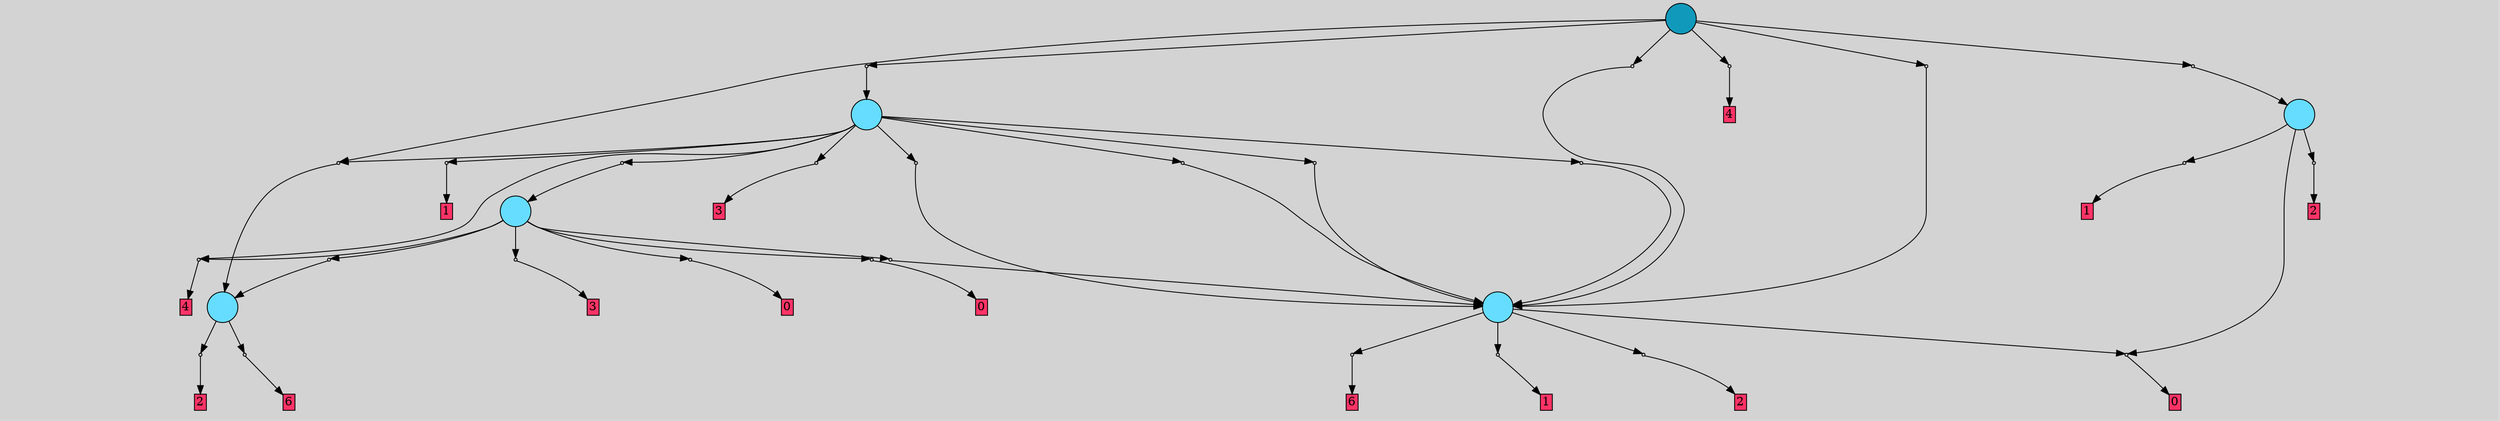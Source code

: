 // File exported with GEGELATI v1.3.1
// On the 2024-04-15 16:01:15
// With the File::TPGGraphDotExporter
digraph{
	graph[pad = "0.212, 0.055" bgcolor = lightgray]
	node[shape=circle style = filled label = ""]
		T0 [fillcolor="#66ddff"]
		T1 [fillcolor="#66ddff"]
		T2 [fillcolor="#66ddff"]
		T3 [fillcolor="#66ddff"]
		T4 [fillcolor="#66ddff"]
		T5 [fillcolor="#1199bb"]
		P0 [fillcolor="#cccccc" shape=point] //
		I0 [shape=box style=invis label="4|0&1|2#2|2#1|6#3|5&#92;n"]
		P0 -> I0[style=invis]
		A0 [fillcolor="#ff3366" shape=box margin=0.03 width=0 height=0 label="2"]
		T0 -> P0 -> A0
		P1 [fillcolor="#cccccc" shape=point] //
		I1 [shape=box style=invis label=""]
		P1 -> I1[style=invis]
		A1 [fillcolor="#ff3366" shape=box margin=0.03 width=0 height=0 label="6"]
		T0 -> P1 -> A1
		P2 [fillcolor="#cccccc" shape=point] //
		I2 [shape=box style=invis label="4|0&1|2#2|2#1|6#3|5&#92;n"]
		P2 -> I2[style=invis]
		A2 [fillcolor="#ff3366" shape=box margin=0.03 width=0 height=0 label="2"]
		T1 -> P2 -> A2
		P3 [fillcolor="#cccccc" shape=point] //
		I3 [shape=box style=invis label="0|0&2|6#1|0#4|2#4|3&#92;n"]
		P3 -> I3[style=invis]
		A3 [fillcolor="#ff3366" shape=box margin=0.03 width=0 height=0 label="0"]
		T1 -> P3 -> A3
		P4 [fillcolor="#cccccc" shape=point] //
		I4 [shape=box style=invis label="0|0&0|5#3|5#2|6#4|4&#92;n"]
		P4 -> I4[style=invis]
		A4 [fillcolor="#ff3366" shape=box margin=0.03 width=0 height=0 label="1"]
		T1 -> P4 -> A4
		T2 -> P3
		P5 [fillcolor="#cccccc" shape=point] //
		I5 [shape=box style=invis label="3|0&1|5#3|4#2|1#2|7&#92;n"]
		P5 -> I5[style=invis]
		A5 [fillcolor="#ff3366" shape=box margin=0.03 width=0 height=0 label="1"]
		T2 -> P5 -> A5
		P6 [fillcolor="#cccccc" shape=point] //
		I6 [shape=box style=invis label="4|0&1|2#2|2#1|6#3|5&#92;n"]
		P6 -> I6[style=invis]
		A6 [fillcolor="#ff3366" shape=box margin=0.03 width=0 height=0 label="2"]
		T2 -> P6 -> A6
		P7 [fillcolor="#cccccc" shape=point] //
		I7 [shape=box style=invis label=""]
		P7 -> I7[style=invis]
		A7 [fillcolor="#ff3366" shape=box margin=0.03 width=0 height=0 label="6"]
		T2 -> P7 -> A7
		P8 [fillcolor="#cccccc" shape=point] //
		I8 [shape=box style=invis label="0|0&1|7#0|0#3|6#3|7&#92;n"]
		P8 -> I8[style=invis]
		T3 -> P8 -> T2
		P9 [fillcolor="#cccccc" shape=point] //
		I9 [shape=box style=invis label="6|0&3|5#4|4#3|1#1|5&#92;n"]
		P9 -> I9[style=invis]
		T3 -> P9 -> T0
		P10 [fillcolor="#cccccc" shape=point] //
		I10 [shape=box style=invis label="1|0&3|2#2|1#0|7#0|6&#92;n"]
		P10 -> I10[style=invis]
		A8 [fillcolor="#ff3366" shape=box margin=0.03 width=0 height=0 label="3"]
		T3 -> P10 -> A8
		P11 [fillcolor="#cccccc" shape=point] //
		I11 [shape=box style=invis label="6|0&3|0#4|7#2|2#2|6&#92;n"]
		P11 -> I11[style=invis]
		A9 [fillcolor="#ff3366" shape=box margin=0.03 width=0 height=0 label="4"]
		T3 -> P11 -> A9
		P12 [fillcolor="#cccccc" shape=point] //
		I12 [shape=box style=invis label="3|0&1|6#4|3#4|7#3|4&#92;n"]
		P12 -> I12[style=invis]
		A10 [fillcolor="#ff3366" shape=box margin=0.03 width=0 height=0 label="0"]
		T3 -> P12 -> A10
		P13 [fillcolor="#cccccc" shape=point] //
		I13 [shape=box style=invis label="0|0&3|5#1|4#1|5#2|2&#92;n"]
		P13 -> I13[style=invis]
		A11 [fillcolor="#ff3366" shape=box margin=0.03 width=0 height=0 label="0"]
		T3 -> P13 -> A11
		P14 [fillcolor="#cccccc" shape=point] //
		I14 [shape=box style=invis label="4|0&2|7#1|2#2|3#2|2&#92;n"]
		P14 -> I14[style=invis]
		T4 -> P14 -> T2
		P15 [fillcolor="#cccccc" shape=point] //
		I15 [shape=box style=invis label="1|0&3|2#2|1#0|7#0|6&#92;n"]
		P15 -> I15[style=invis]
		A12 [fillcolor="#ff3366" shape=box margin=0.03 width=0 height=0 label="3"]
		T4 -> P15 -> A12
		P16 [fillcolor="#cccccc" shape=point] //
		I16 [shape=box style=invis label="6|0&3|5#4|4#3|1#1|5&#92;n"]
		P16 -> I16[style=invis]
		T4 -> P16 -> T0
		P17 [fillcolor="#cccccc" shape=point] //
		I17 [shape=box style=invis label="4|4&3|2#3|4#1|5#3|5&#92;n7|0&1|1#3|5#3|4#0|4&#92;n"]
		P17 -> I17[style=invis]
		T4 -> P17 -> T2
		P18 [fillcolor="#cccccc" shape=point] //
		I18 [shape=box style=invis label="0|0&1|7#3|0#3|6#3|7&#92;n"]
		P18 -> I18[style=invis]
		T4 -> P18 -> T2
		P19 [fillcolor="#cccccc" shape=point] //
		I19 [shape=box style=invis label="7|0&1|2#2|2#1|6#3|5&#92;n"]
		P19 -> I19[style=invis]
		T4 -> P19 -> T3
		P20 [fillcolor="#cccccc" shape=point] //
		I20 [shape=box style=invis label="3|0&1|5#3|4#2|1#2|7&#92;n"]
		P20 -> I20[style=invis]
		A13 [fillcolor="#ff3366" shape=box margin=0.03 width=0 height=0 label="1"]
		T4 -> P20 -> A13
		P21 [fillcolor="#cccccc" shape=point] //
		I21 [shape=box style=invis label="0|0&1|7#0|0#3|6#3|6&#92;n"]
		P21 -> I21[style=invis]
		T4 -> P21 -> T2
		T4 -> P11
		T5 -> P16
		P22 [fillcolor="#cccccc" shape=point] //
		I22 [shape=box style=invis label="0|0&4|7#3|7#3|6#1|7&#92;n"]
		P22 -> I22[style=invis]
		T5 -> P22 -> T4
		P23 [fillcolor="#cccccc" shape=point] //
		I23 [shape=box style=invis label="6|0&3|1#4|4#1|3#1|2&#92;n"]
		P23 -> I23[style=invis]
		T5 -> P23 -> T2
		P24 [fillcolor="#cccccc" shape=point] //
		I24 [shape=box style=invis label="6|0&3|0#4|7#2|2#2|6&#92;n"]
		P24 -> I24[style=invis]
		A14 [fillcolor="#ff3366" shape=box margin=0.03 width=0 height=0 label="4"]
		T5 -> P24 -> A14
		P25 [fillcolor="#cccccc" shape=point] //
		I25 [shape=box style=invis label="3|0&4|0#3|7#3|4#2|4&#92;n"]
		P25 -> I25[style=invis]
		T5 -> P25 -> T1
		P26 [fillcolor="#cccccc" shape=point] //
		I26 [shape=box style=invis label="0|5&3|7#1|0#4|5#1|5&#92;n2|0&3|6#0|5#4|3#3|5&#92;n"]
		P26 -> I26[style=invis]
		T5 -> P26 -> T2
		{ rank= same T5 }
}
